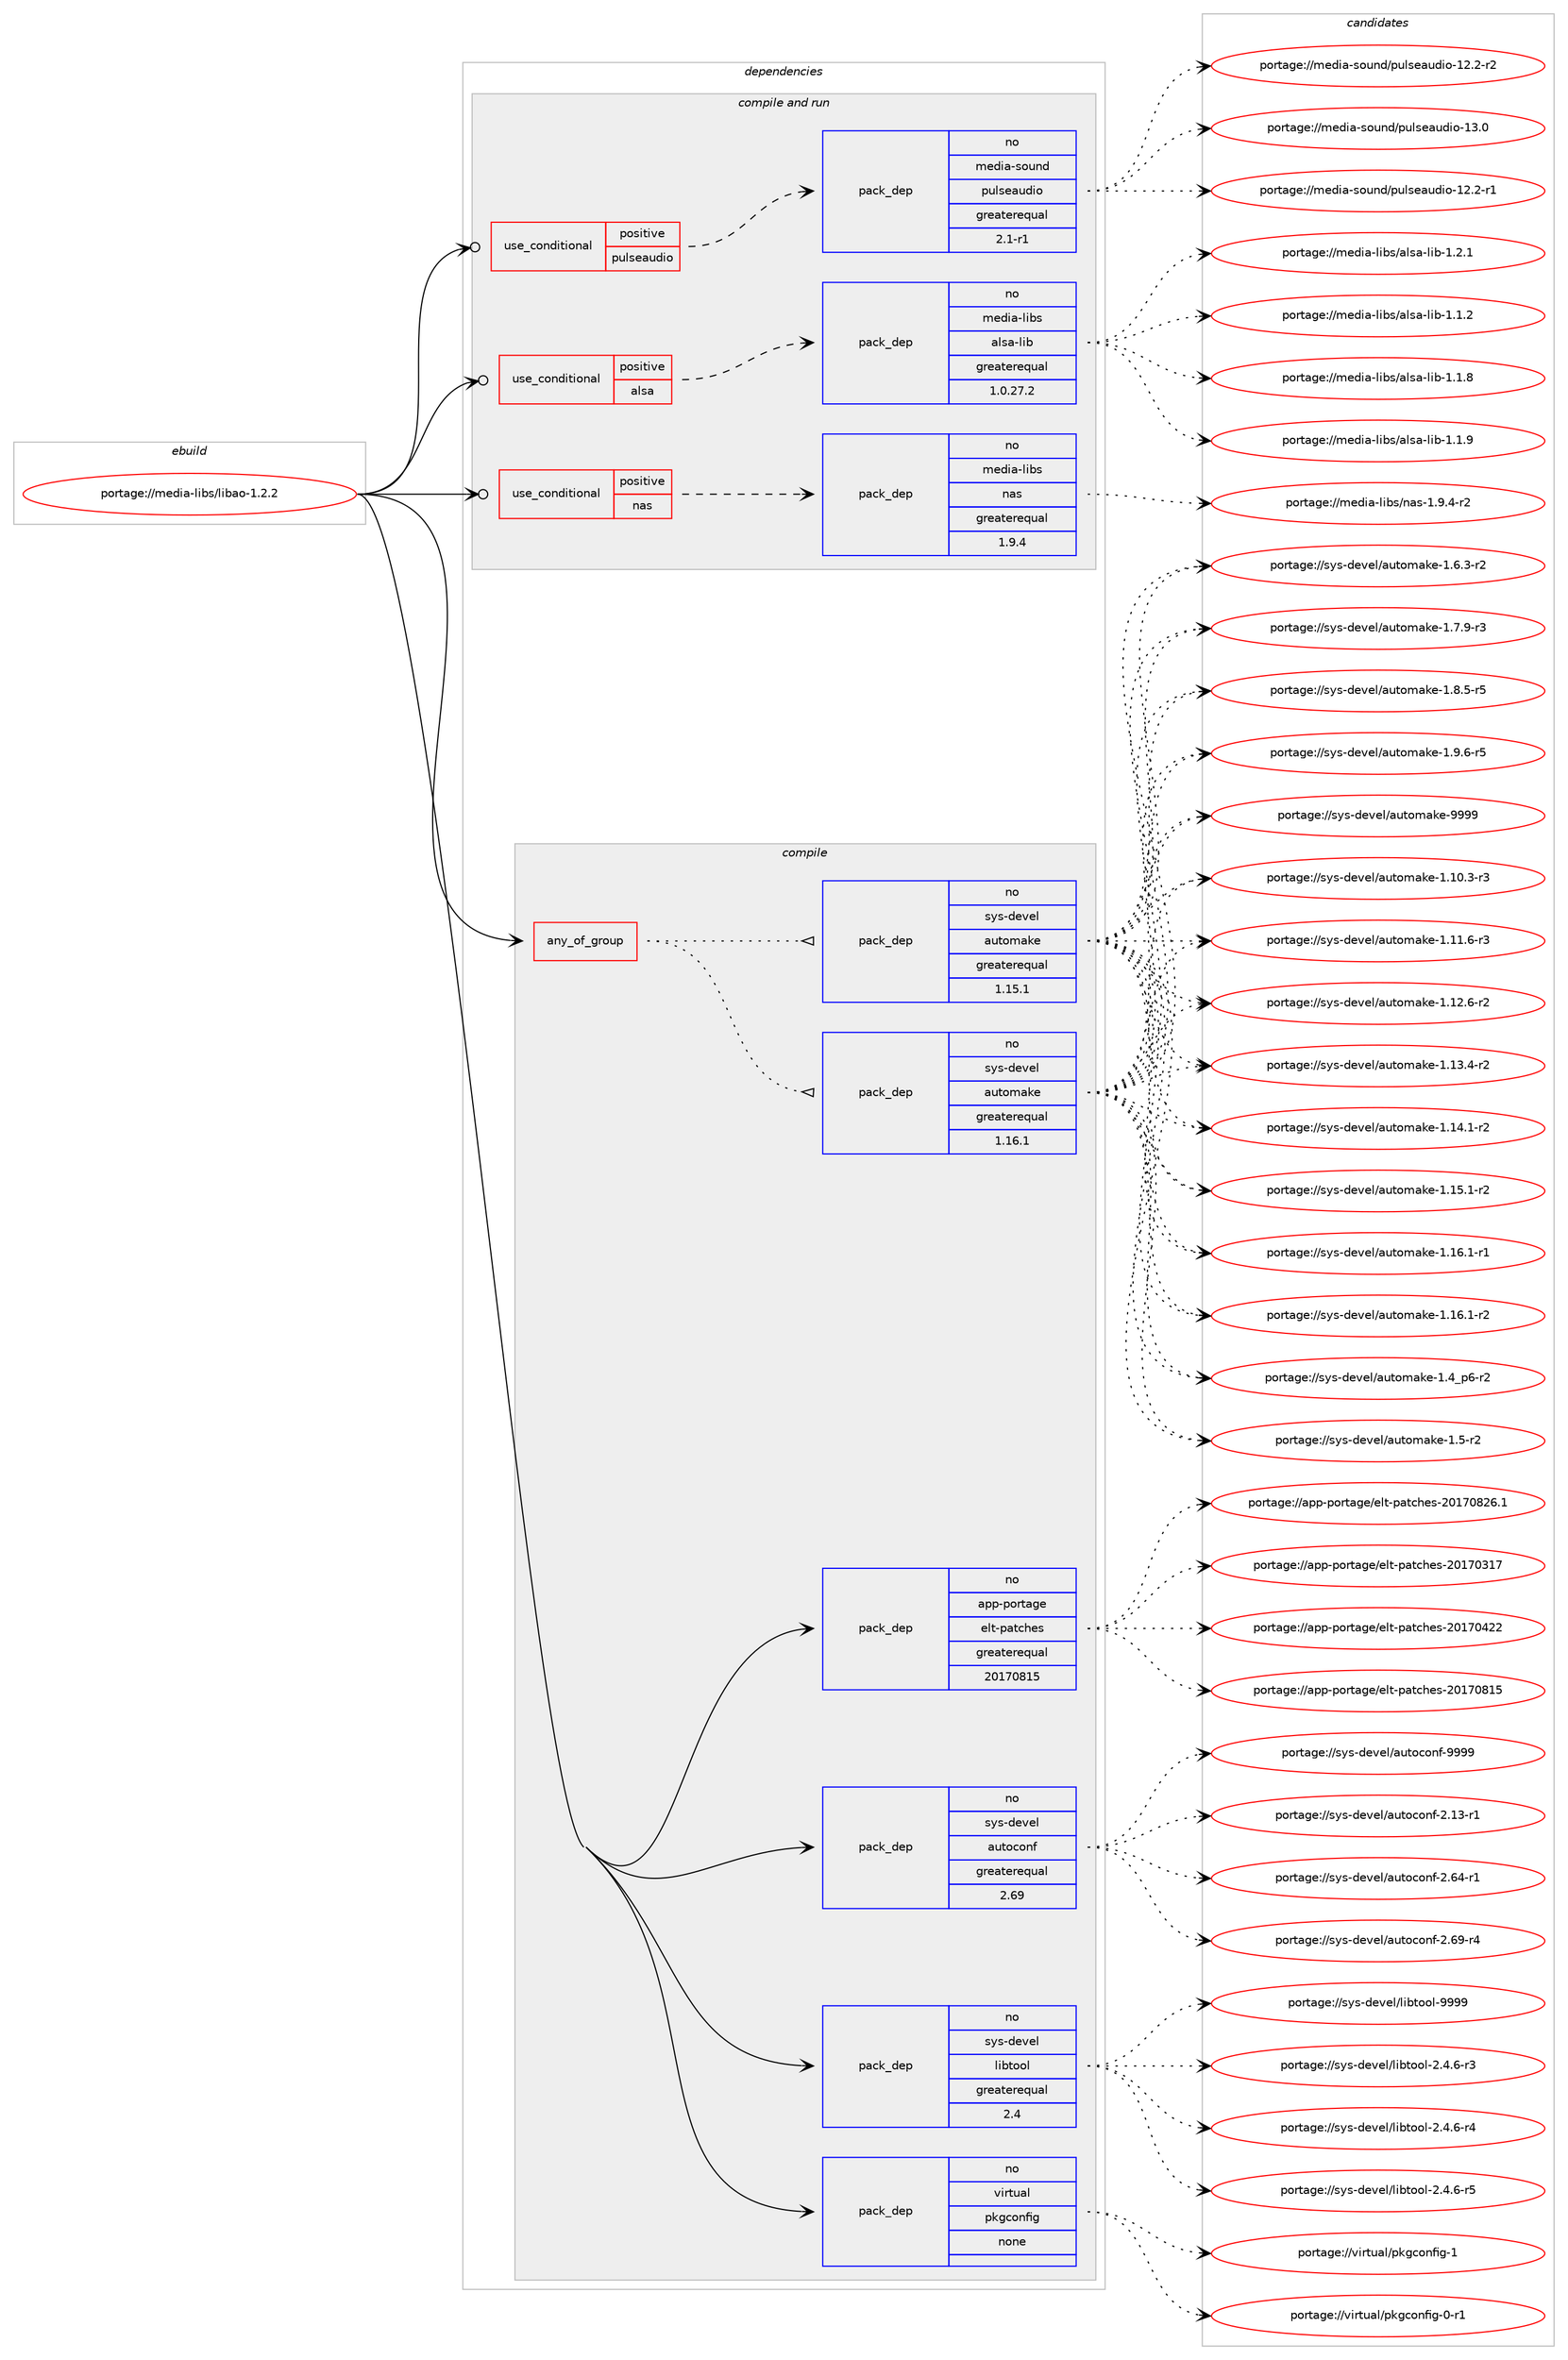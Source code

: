 digraph prolog {

# *************
# Graph options
# *************

newrank=true;
concentrate=true;
compound=true;
graph [rankdir=LR,fontname=Helvetica,fontsize=10,ranksep=1.5];#, ranksep=2.5, nodesep=0.2];
edge  [arrowhead=vee];
node  [fontname=Helvetica,fontsize=10];

# **********
# The ebuild
# **********

subgraph cluster_leftcol {
color=gray;
rank=same;
label=<<i>ebuild</i>>;
id [label="portage://media-libs/libao-1.2.2", color=red, width=4, href="../media-libs/libao-1.2.2.svg"];
}

# ****************
# The dependencies
# ****************

subgraph cluster_midcol {
color=gray;
label=<<i>dependencies</i>>;
subgraph cluster_compile {
fillcolor="#eeeeee";
style=filled;
label=<<i>compile</i>>;
subgraph any5049 {
dependency319946 [label=<<TABLE BORDER="0" CELLBORDER="1" CELLSPACING="0" CELLPADDING="4"><TR><TD CELLPADDING="10">any_of_group</TD></TR></TABLE>>, shape=none, color=red];subgraph pack234891 {
dependency319947 [label=<<TABLE BORDER="0" CELLBORDER="1" CELLSPACING="0" CELLPADDING="4" WIDTH="220"><TR><TD ROWSPAN="6" CELLPADDING="30">pack_dep</TD></TR><TR><TD WIDTH="110">no</TD></TR><TR><TD>sys-devel</TD></TR><TR><TD>automake</TD></TR><TR><TD>greaterequal</TD></TR><TR><TD>1.16.1</TD></TR></TABLE>>, shape=none, color=blue];
}
dependency319946:e -> dependency319947:w [weight=20,style="dotted",arrowhead="oinv"];
subgraph pack234892 {
dependency319948 [label=<<TABLE BORDER="0" CELLBORDER="1" CELLSPACING="0" CELLPADDING="4" WIDTH="220"><TR><TD ROWSPAN="6" CELLPADDING="30">pack_dep</TD></TR><TR><TD WIDTH="110">no</TD></TR><TR><TD>sys-devel</TD></TR><TR><TD>automake</TD></TR><TR><TD>greaterequal</TD></TR><TR><TD>1.15.1</TD></TR></TABLE>>, shape=none, color=blue];
}
dependency319946:e -> dependency319948:w [weight=20,style="dotted",arrowhead="oinv"];
}
id:e -> dependency319946:w [weight=20,style="solid",arrowhead="vee"];
subgraph pack234893 {
dependency319949 [label=<<TABLE BORDER="0" CELLBORDER="1" CELLSPACING="0" CELLPADDING="4" WIDTH="220"><TR><TD ROWSPAN="6" CELLPADDING="30">pack_dep</TD></TR><TR><TD WIDTH="110">no</TD></TR><TR><TD>app-portage</TD></TR><TR><TD>elt-patches</TD></TR><TR><TD>greaterequal</TD></TR><TR><TD>20170815</TD></TR></TABLE>>, shape=none, color=blue];
}
id:e -> dependency319949:w [weight=20,style="solid",arrowhead="vee"];
subgraph pack234894 {
dependency319950 [label=<<TABLE BORDER="0" CELLBORDER="1" CELLSPACING="0" CELLPADDING="4" WIDTH="220"><TR><TD ROWSPAN="6" CELLPADDING="30">pack_dep</TD></TR><TR><TD WIDTH="110">no</TD></TR><TR><TD>sys-devel</TD></TR><TR><TD>autoconf</TD></TR><TR><TD>greaterequal</TD></TR><TR><TD>2.69</TD></TR></TABLE>>, shape=none, color=blue];
}
id:e -> dependency319950:w [weight=20,style="solid",arrowhead="vee"];
subgraph pack234895 {
dependency319951 [label=<<TABLE BORDER="0" CELLBORDER="1" CELLSPACING="0" CELLPADDING="4" WIDTH="220"><TR><TD ROWSPAN="6" CELLPADDING="30">pack_dep</TD></TR><TR><TD WIDTH="110">no</TD></TR><TR><TD>sys-devel</TD></TR><TR><TD>libtool</TD></TR><TR><TD>greaterequal</TD></TR><TR><TD>2.4</TD></TR></TABLE>>, shape=none, color=blue];
}
id:e -> dependency319951:w [weight=20,style="solid",arrowhead="vee"];
subgraph pack234896 {
dependency319952 [label=<<TABLE BORDER="0" CELLBORDER="1" CELLSPACING="0" CELLPADDING="4" WIDTH="220"><TR><TD ROWSPAN="6" CELLPADDING="30">pack_dep</TD></TR><TR><TD WIDTH="110">no</TD></TR><TR><TD>virtual</TD></TR><TR><TD>pkgconfig</TD></TR><TR><TD>none</TD></TR><TR><TD></TD></TR></TABLE>>, shape=none, color=blue];
}
id:e -> dependency319952:w [weight=20,style="solid",arrowhead="vee"];
}
subgraph cluster_compileandrun {
fillcolor="#eeeeee";
style=filled;
label=<<i>compile and run</i>>;
subgraph cond79878 {
dependency319953 [label=<<TABLE BORDER="0" CELLBORDER="1" CELLSPACING="0" CELLPADDING="4"><TR><TD ROWSPAN="3" CELLPADDING="10">use_conditional</TD></TR><TR><TD>positive</TD></TR><TR><TD>alsa</TD></TR></TABLE>>, shape=none, color=red];
subgraph pack234897 {
dependency319954 [label=<<TABLE BORDER="0" CELLBORDER="1" CELLSPACING="0" CELLPADDING="4" WIDTH="220"><TR><TD ROWSPAN="6" CELLPADDING="30">pack_dep</TD></TR><TR><TD WIDTH="110">no</TD></TR><TR><TD>media-libs</TD></TR><TR><TD>alsa-lib</TD></TR><TR><TD>greaterequal</TD></TR><TR><TD>1.0.27.2</TD></TR></TABLE>>, shape=none, color=blue];
}
dependency319953:e -> dependency319954:w [weight=20,style="dashed",arrowhead="vee"];
}
id:e -> dependency319953:w [weight=20,style="solid",arrowhead="odotvee"];
subgraph cond79879 {
dependency319955 [label=<<TABLE BORDER="0" CELLBORDER="1" CELLSPACING="0" CELLPADDING="4"><TR><TD ROWSPAN="3" CELLPADDING="10">use_conditional</TD></TR><TR><TD>positive</TD></TR><TR><TD>nas</TD></TR></TABLE>>, shape=none, color=red];
subgraph pack234898 {
dependency319956 [label=<<TABLE BORDER="0" CELLBORDER="1" CELLSPACING="0" CELLPADDING="4" WIDTH="220"><TR><TD ROWSPAN="6" CELLPADDING="30">pack_dep</TD></TR><TR><TD WIDTH="110">no</TD></TR><TR><TD>media-libs</TD></TR><TR><TD>nas</TD></TR><TR><TD>greaterequal</TD></TR><TR><TD>1.9.4</TD></TR></TABLE>>, shape=none, color=blue];
}
dependency319955:e -> dependency319956:w [weight=20,style="dashed",arrowhead="vee"];
}
id:e -> dependency319955:w [weight=20,style="solid",arrowhead="odotvee"];
subgraph cond79880 {
dependency319957 [label=<<TABLE BORDER="0" CELLBORDER="1" CELLSPACING="0" CELLPADDING="4"><TR><TD ROWSPAN="3" CELLPADDING="10">use_conditional</TD></TR><TR><TD>positive</TD></TR><TR><TD>pulseaudio</TD></TR></TABLE>>, shape=none, color=red];
subgraph pack234899 {
dependency319958 [label=<<TABLE BORDER="0" CELLBORDER="1" CELLSPACING="0" CELLPADDING="4" WIDTH="220"><TR><TD ROWSPAN="6" CELLPADDING="30">pack_dep</TD></TR><TR><TD WIDTH="110">no</TD></TR><TR><TD>media-sound</TD></TR><TR><TD>pulseaudio</TD></TR><TR><TD>greaterequal</TD></TR><TR><TD>2.1-r1</TD></TR></TABLE>>, shape=none, color=blue];
}
dependency319957:e -> dependency319958:w [weight=20,style="dashed",arrowhead="vee"];
}
id:e -> dependency319957:w [weight=20,style="solid",arrowhead="odotvee"];
}
subgraph cluster_run {
fillcolor="#eeeeee";
style=filled;
label=<<i>run</i>>;
}
}

# **************
# The candidates
# **************

subgraph cluster_choices {
rank=same;
color=gray;
label=<<i>candidates</i>>;

subgraph choice234891 {
color=black;
nodesep=1;
choiceportage11512111545100101118101108479711711611110997107101454946494846514511451 [label="portage://sys-devel/automake-1.10.3-r3", color=red, width=4,href="../sys-devel/automake-1.10.3-r3.svg"];
choiceportage11512111545100101118101108479711711611110997107101454946494946544511451 [label="portage://sys-devel/automake-1.11.6-r3", color=red, width=4,href="../sys-devel/automake-1.11.6-r3.svg"];
choiceportage11512111545100101118101108479711711611110997107101454946495046544511450 [label="portage://sys-devel/automake-1.12.6-r2", color=red, width=4,href="../sys-devel/automake-1.12.6-r2.svg"];
choiceportage11512111545100101118101108479711711611110997107101454946495146524511450 [label="portage://sys-devel/automake-1.13.4-r2", color=red, width=4,href="../sys-devel/automake-1.13.4-r2.svg"];
choiceportage11512111545100101118101108479711711611110997107101454946495246494511450 [label="portage://sys-devel/automake-1.14.1-r2", color=red, width=4,href="../sys-devel/automake-1.14.1-r2.svg"];
choiceportage11512111545100101118101108479711711611110997107101454946495346494511450 [label="portage://sys-devel/automake-1.15.1-r2", color=red, width=4,href="../sys-devel/automake-1.15.1-r2.svg"];
choiceportage11512111545100101118101108479711711611110997107101454946495446494511449 [label="portage://sys-devel/automake-1.16.1-r1", color=red, width=4,href="../sys-devel/automake-1.16.1-r1.svg"];
choiceportage11512111545100101118101108479711711611110997107101454946495446494511450 [label="portage://sys-devel/automake-1.16.1-r2", color=red, width=4,href="../sys-devel/automake-1.16.1-r2.svg"];
choiceportage115121115451001011181011084797117116111109971071014549465295112544511450 [label="portage://sys-devel/automake-1.4_p6-r2", color=red, width=4,href="../sys-devel/automake-1.4_p6-r2.svg"];
choiceportage11512111545100101118101108479711711611110997107101454946534511450 [label="portage://sys-devel/automake-1.5-r2", color=red, width=4,href="../sys-devel/automake-1.5-r2.svg"];
choiceportage115121115451001011181011084797117116111109971071014549465446514511450 [label="portage://sys-devel/automake-1.6.3-r2", color=red, width=4,href="../sys-devel/automake-1.6.3-r2.svg"];
choiceportage115121115451001011181011084797117116111109971071014549465546574511451 [label="portage://sys-devel/automake-1.7.9-r3", color=red, width=4,href="../sys-devel/automake-1.7.9-r3.svg"];
choiceportage115121115451001011181011084797117116111109971071014549465646534511453 [label="portage://sys-devel/automake-1.8.5-r5", color=red, width=4,href="../sys-devel/automake-1.8.5-r5.svg"];
choiceportage115121115451001011181011084797117116111109971071014549465746544511453 [label="portage://sys-devel/automake-1.9.6-r5", color=red, width=4,href="../sys-devel/automake-1.9.6-r5.svg"];
choiceportage115121115451001011181011084797117116111109971071014557575757 [label="portage://sys-devel/automake-9999", color=red, width=4,href="../sys-devel/automake-9999.svg"];
dependency319947:e -> choiceportage11512111545100101118101108479711711611110997107101454946494846514511451:w [style=dotted,weight="100"];
dependency319947:e -> choiceportage11512111545100101118101108479711711611110997107101454946494946544511451:w [style=dotted,weight="100"];
dependency319947:e -> choiceportage11512111545100101118101108479711711611110997107101454946495046544511450:w [style=dotted,weight="100"];
dependency319947:e -> choiceportage11512111545100101118101108479711711611110997107101454946495146524511450:w [style=dotted,weight="100"];
dependency319947:e -> choiceportage11512111545100101118101108479711711611110997107101454946495246494511450:w [style=dotted,weight="100"];
dependency319947:e -> choiceportage11512111545100101118101108479711711611110997107101454946495346494511450:w [style=dotted,weight="100"];
dependency319947:e -> choiceportage11512111545100101118101108479711711611110997107101454946495446494511449:w [style=dotted,weight="100"];
dependency319947:e -> choiceportage11512111545100101118101108479711711611110997107101454946495446494511450:w [style=dotted,weight="100"];
dependency319947:e -> choiceportage115121115451001011181011084797117116111109971071014549465295112544511450:w [style=dotted,weight="100"];
dependency319947:e -> choiceportage11512111545100101118101108479711711611110997107101454946534511450:w [style=dotted,weight="100"];
dependency319947:e -> choiceportage115121115451001011181011084797117116111109971071014549465446514511450:w [style=dotted,weight="100"];
dependency319947:e -> choiceportage115121115451001011181011084797117116111109971071014549465546574511451:w [style=dotted,weight="100"];
dependency319947:e -> choiceportage115121115451001011181011084797117116111109971071014549465646534511453:w [style=dotted,weight="100"];
dependency319947:e -> choiceportage115121115451001011181011084797117116111109971071014549465746544511453:w [style=dotted,weight="100"];
dependency319947:e -> choiceportage115121115451001011181011084797117116111109971071014557575757:w [style=dotted,weight="100"];
}
subgraph choice234892 {
color=black;
nodesep=1;
choiceportage11512111545100101118101108479711711611110997107101454946494846514511451 [label="portage://sys-devel/automake-1.10.3-r3", color=red, width=4,href="../sys-devel/automake-1.10.3-r3.svg"];
choiceportage11512111545100101118101108479711711611110997107101454946494946544511451 [label="portage://sys-devel/automake-1.11.6-r3", color=red, width=4,href="../sys-devel/automake-1.11.6-r3.svg"];
choiceportage11512111545100101118101108479711711611110997107101454946495046544511450 [label="portage://sys-devel/automake-1.12.6-r2", color=red, width=4,href="../sys-devel/automake-1.12.6-r2.svg"];
choiceportage11512111545100101118101108479711711611110997107101454946495146524511450 [label="portage://sys-devel/automake-1.13.4-r2", color=red, width=4,href="../sys-devel/automake-1.13.4-r2.svg"];
choiceportage11512111545100101118101108479711711611110997107101454946495246494511450 [label="portage://sys-devel/automake-1.14.1-r2", color=red, width=4,href="../sys-devel/automake-1.14.1-r2.svg"];
choiceportage11512111545100101118101108479711711611110997107101454946495346494511450 [label="portage://sys-devel/automake-1.15.1-r2", color=red, width=4,href="../sys-devel/automake-1.15.1-r2.svg"];
choiceportage11512111545100101118101108479711711611110997107101454946495446494511449 [label="portage://sys-devel/automake-1.16.1-r1", color=red, width=4,href="../sys-devel/automake-1.16.1-r1.svg"];
choiceportage11512111545100101118101108479711711611110997107101454946495446494511450 [label="portage://sys-devel/automake-1.16.1-r2", color=red, width=4,href="../sys-devel/automake-1.16.1-r2.svg"];
choiceportage115121115451001011181011084797117116111109971071014549465295112544511450 [label="portage://sys-devel/automake-1.4_p6-r2", color=red, width=4,href="../sys-devel/automake-1.4_p6-r2.svg"];
choiceportage11512111545100101118101108479711711611110997107101454946534511450 [label="portage://sys-devel/automake-1.5-r2", color=red, width=4,href="../sys-devel/automake-1.5-r2.svg"];
choiceportage115121115451001011181011084797117116111109971071014549465446514511450 [label="portage://sys-devel/automake-1.6.3-r2", color=red, width=4,href="../sys-devel/automake-1.6.3-r2.svg"];
choiceportage115121115451001011181011084797117116111109971071014549465546574511451 [label="portage://sys-devel/automake-1.7.9-r3", color=red, width=4,href="../sys-devel/automake-1.7.9-r3.svg"];
choiceportage115121115451001011181011084797117116111109971071014549465646534511453 [label="portage://sys-devel/automake-1.8.5-r5", color=red, width=4,href="../sys-devel/automake-1.8.5-r5.svg"];
choiceportage115121115451001011181011084797117116111109971071014549465746544511453 [label="portage://sys-devel/automake-1.9.6-r5", color=red, width=4,href="../sys-devel/automake-1.9.6-r5.svg"];
choiceportage115121115451001011181011084797117116111109971071014557575757 [label="portage://sys-devel/automake-9999", color=red, width=4,href="../sys-devel/automake-9999.svg"];
dependency319948:e -> choiceportage11512111545100101118101108479711711611110997107101454946494846514511451:w [style=dotted,weight="100"];
dependency319948:e -> choiceportage11512111545100101118101108479711711611110997107101454946494946544511451:w [style=dotted,weight="100"];
dependency319948:e -> choiceportage11512111545100101118101108479711711611110997107101454946495046544511450:w [style=dotted,weight="100"];
dependency319948:e -> choiceportage11512111545100101118101108479711711611110997107101454946495146524511450:w [style=dotted,weight="100"];
dependency319948:e -> choiceportage11512111545100101118101108479711711611110997107101454946495246494511450:w [style=dotted,weight="100"];
dependency319948:e -> choiceportage11512111545100101118101108479711711611110997107101454946495346494511450:w [style=dotted,weight="100"];
dependency319948:e -> choiceportage11512111545100101118101108479711711611110997107101454946495446494511449:w [style=dotted,weight="100"];
dependency319948:e -> choiceportage11512111545100101118101108479711711611110997107101454946495446494511450:w [style=dotted,weight="100"];
dependency319948:e -> choiceportage115121115451001011181011084797117116111109971071014549465295112544511450:w [style=dotted,weight="100"];
dependency319948:e -> choiceportage11512111545100101118101108479711711611110997107101454946534511450:w [style=dotted,weight="100"];
dependency319948:e -> choiceportage115121115451001011181011084797117116111109971071014549465446514511450:w [style=dotted,weight="100"];
dependency319948:e -> choiceportage115121115451001011181011084797117116111109971071014549465546574511451:w [style=dotted,weight="100"];
dependency319948:e -> choiceportage115121115451001011181011084797117116111109971071014549465646534511453:w [style=dotted,weight="100"];
dependency319948:e -> choiceportage115121115451001011181011084797117116111109971071014549465746544511453:w [style=dotted,weight="100"];
dependency319948:e -> choiceportage115121115451001011181011084797117116111109971071014557575757:w [style=dotted,weight="100"];
}
subgraph choice234893 {
color=black;
nodesep=1;
choiceportage97112112451121111141169710310147101108116451129711699104101115455048495548514955 [label="portage://app-portage/elt-patches-20170317", color=red, width=4,href="../app-portage/elt-patches-20170317.svg"];
choiceportage97112112451121111141169710310147101108116451129711699104101115455048495548525050 [label="portage://app-portage/elt-patches-20170422", color=red, width=4,href="../app-portage/elt-patches-20170422.svg"];
choiceportage97112112451121111141169710310147101108116451129711699104101115455048495548564953 [label="portage://app-portage/elt-patches-20170815", color=red, width=4,href="../app-portage/elt-patches-20170815.svg"];
choiceportage971121124511211111411697103101471011081164511297116991041011154550484955485650544649 [label="portage://app-portage/elt-patches-20170826.1", color=red, width=4,href="../app-portage/elt-patches-20170826.1.svg"];
dependency319949:e -> choiceportage97112112451121111141169710310147101108116451129711699104101115455048495548514955:w [style=dotted,weight="100"];
dependency319949:e -> choiceportage97112112451121111141169710310147101108116451129711699104101115455048495548525050:w [style=dotted,weight="100"];
dependency319949:e -> choiceportage97112112451121111141169710310147101108116451129711699104101115455048495548564953:w [style=dotted,weight="100"];
dependency319949:e -> choiceportage971121124511211111411697103101471011081164511297116991041011154550484955485650544649:w [style=dotted,weight="100"];
}
subgraph choice234894 {
color=black;
nodesep=1;
choiceportage1151211154510010111810110847971171161119911111010245504649514511449 [label="portage://sys-devel/autoconf-2.13-r1", color=red, width=4,href="../sys-devel/autoconf-2.13-r1.svg"];
choiceportage1151211154510010111810110847971171161119911111010245504654524511449 [label="portage://sys-devel/autoconf-2.64-r1", color=red, width=4,href="../sys-devel/autoconf-2.64-r1.svg"];
choiceportage1151211154510010111810110847971171161119911111010245504654574511452 [label="portage://sys-devel/autoconf-2.69-r4", color=red, width=4,href="../sys-devel/autoconf-2.69-r4.svg"];
choiceportage115121115451001011181011084797117116111991111101024557575757 [label="portage://sys-devel/autoconf-9999", color=red, width=4,href="../sys-devel/autoconf-9999.svg"];
dependency319950:e -> choiceportage1151211154510010111810110847971171161119911111010245504649514511449:w [style=dotted,weight="100"];
dependency319950:e -> choiceportage1151211154510010111810110847971171161119911111010245504654524511449:w [style=dotted,weight="100"];
dependency319950:e -> choiceportage1151211154510010111810110847971171161119911111010245504654574511452:w [style=dotted,weight="100"];
dependency319950:e -> choiceportage115121115451001011181011084797117116111991111101024557575757:w [style=dotted,weight="100"];
}
subgraph choice234895 {
color=black;
nodesep=1;
choiceportage1151211154510010111810110847108105981161111111084550465246544511451 [label="portage://sys-devel/libtool-2.4.6-r3", color=red, width=4,href="../sys-devel/libtool-2.4.6-r3.svg"];
choiceportage1151211154510010111810110847108105981161111111084550465246544511452 [label="portage://sys-devel/libtool-2.4.6-r4", color=red, width=4,href="../sys-devel/libtool-2.4.6-r4.svg"];
choiceportage1151211154510010111810110847108105981161111111084550465246544511453 [label="portage://sys-devel/libtool-2.4.6-r5", color=red, width=4,href="../sys-devel/libtool-2.4.6-r5.svg"];
choiceportage1151211154510010111810110847108105981161111111084557575757 [label="portage://sys-devel/libtool-9999", color=red, width=4,href="../sys-devel/libtool-9999.svg"];
dependency319951:e -> choiceportage1151211154510010111810110847108105981161111111084550465246544511451:w [style=dotted,weight="100"];
dependency319951:e -> choiceportage1151211154510010111810110847108105981161111111084550465246544511452:w [style=dotted,weight="100"];
dependency319951:e -> choiceportage1151211154510010111810110847108105981161111111084550465246544511453:w [style=dotted,weight="100"];
dependency319951:e -> choiceportage1151211154510010111810110847108105981161111111084557575757:w [style=dotted,weight="100"];
}
subgraph choice234896 {
color=black;
nodesep=1;
choiceportage11810511411611797108471121071039911111010210510345484511449 [label="portage://virtual/pkgconfig-0-r1", color=red, width=4,href="../virtual/pkgconfig-0-r1.svg"];
choiceportage1181051141161179710847112107103991111101021051034549 [label="portage://virtual/pkgconfig-1", color=red, width=4,href="../virtual/pkgconfig-1.svg"];
dependency319952:e -> choiceportage11810511411611797108471121071039911111010210510345484511449:w [style=dotted,weight="100"];
dependency319952:e -> choiceportage1181051141161179710847112107103991111101021051034549:w [style=dotted,weight="100"];
}
subgraph choice234897 {
color=black;
nodesep=1;
choiceportage1091011001059745108105981154797108115974510810598454946494650 [label="portage://media-libs/alsa-lib-1.1.2", color=red, width=4,href="../media-libs/alsa-lib-1.1.2.svg"];
choiceportage1091011001059745108105981154797108115974510810598454946494656 [label="portage://media-libs/alsa-lib-1.1.8", color=red, width=4,href="../media-libs/alsa-lib-1.1.8.svg"];
choiceportage1091011001059745108105981154797108115974510810598454946494657 [label="portage://media-libs/alsa-lib-1.1.9", color=red, width=4,href="../media-libs/alsa-lib-1.1.9.svg"];
choiceportage1091011001059745108105981154797108115974510810598454946504649 [label="portage://media-libs/alsa-lib-1.2.1", color=red, width=4,href="../media-libs/alsa-lib-1.2.1.svg"];
dependency319954:e -> choiceportage1091011001059745108105981154797108115974510810598454946494650:w [style=dotted,weight="100"];
dependency319954:e -> choiceportage1091011001059745108105981154797108115974510810598454946494656:w [style=dotted,weight="100"];
dependency319954:e -> choiceportage1091011001059745108105981154797108115974510810598454946494657:w [style=dotted,weight="100"];
dependency319954:e -> choiceportage1091011001059745108105981154797108115974510810598454946504649:w [style=dotted,weight="100"];
}
subgraph choice234898 {
color=black;
nodesep=1;
choiceportage10910110010597451081059811547110971154549465746524511450 [label="portage://media-libs/nas-1.9.4-r2", color=red, width=4,href="../media-libs/nas-1.9.4-r2.svg"];
dependency319956:e -> choiceportage10910110010597451081059811547110971154549465746524511450:w [style=dotted,weight="100"];
}
subgraph choice234899 {
color=black;
nodesep=1;
choiceportage1091011001059745115111117110100471121171081151019711710010511145495046504511449 [label="portage://media-sound/pulseaudio-12.2-r1", color=red, width=4,href="../media-sound/pulseaudio-12.2-r1.svg"];
choiceportage1091011001059745115111117110100471121171081151019711710010511145495046504511450 [label="portage://media-sound/pulseaudio-12.2-r2", color=red, width=4,href="../media-sound/pulseaudio-12.2-r2.svg"];
choiceportage109101100105974511511111711010047112117108115101971171001051114549514648 [label="portage://media-sound/pulseaudio-13.0", color=red, width=4,href="../media-sound/pulseaudio-13.0.svg"];
dependency319958:e -> choiceportage1091011001059745115111117110100471121171081151019711710010511145495046504511449:w [style=dotted,weight="100"];
dependency319958:e -> choiceportage1091011001059745115111117110100471121171081151019711710010511145495046504511450:w [style=dotted,weight="100"];
dependency319958:e -> choiceportage109101100105974511511111711010047112117108115101971171001051114549514648:w [style=dotted,weight="100"];
}
}

}
